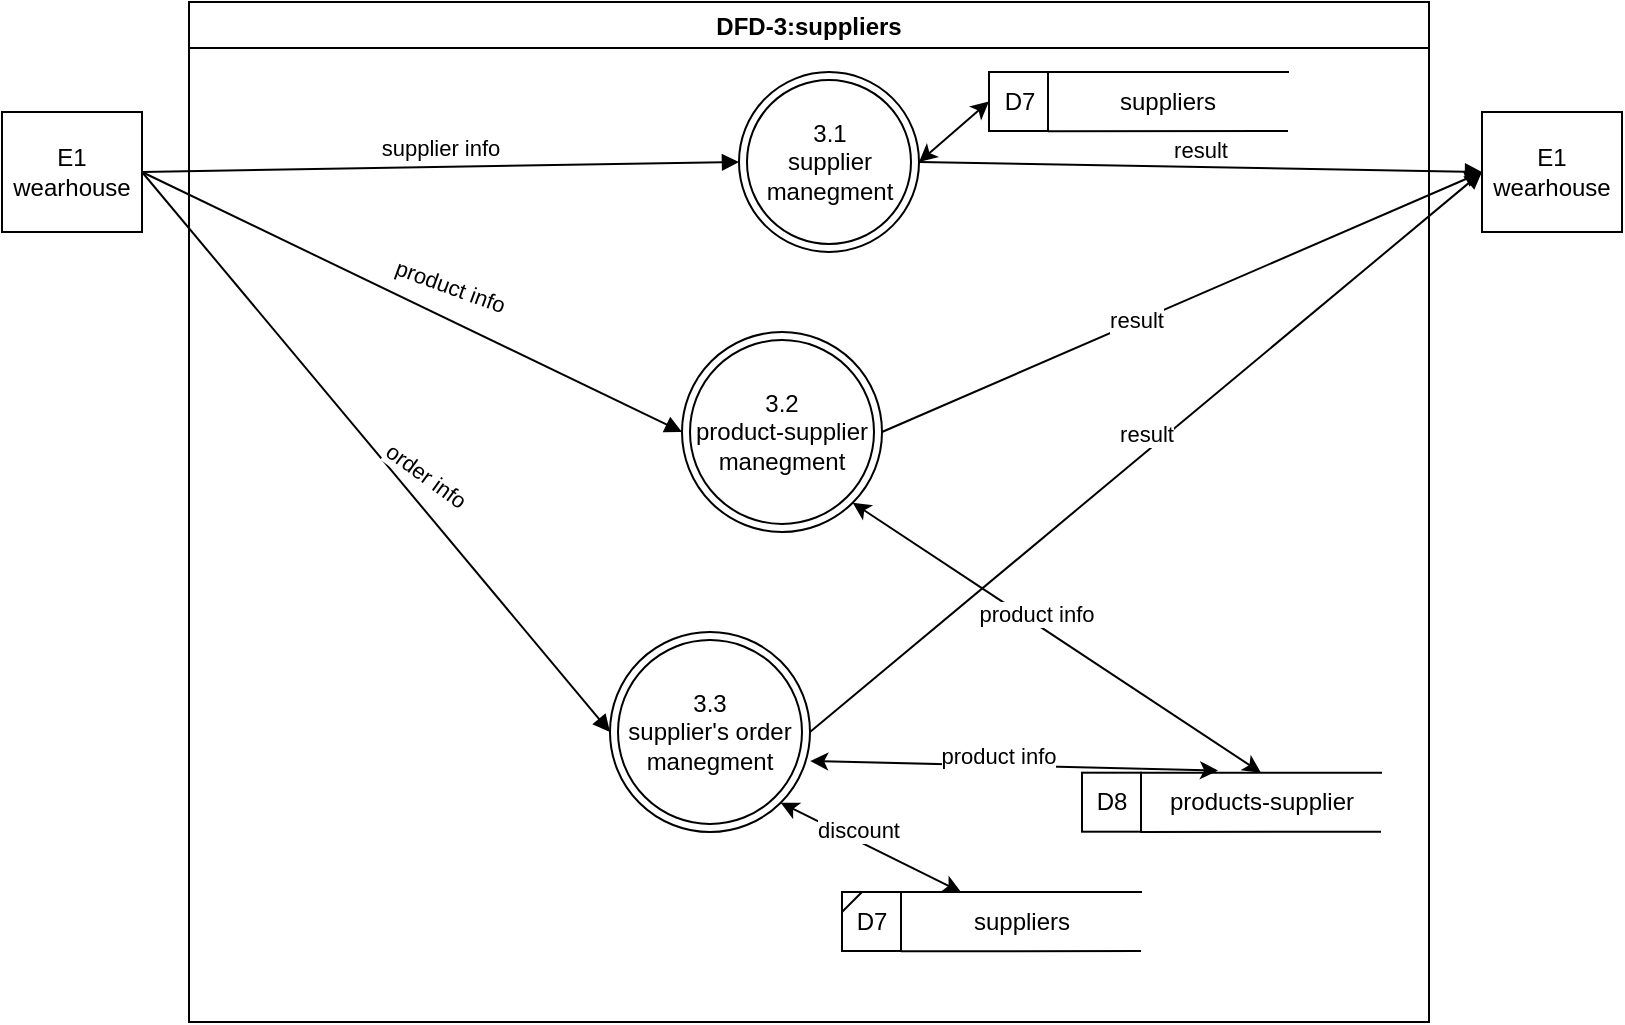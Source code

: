 <mxfile version="18.0.6" type="device" pages="4"><diagram id="Cj8ZLrf-8gitEKDfgWIy" name="dfd3"><mxGraphModel dx="1038" dy="641" grid="1" gridSize="10" guides="1" tooltips="1" connect="1" arrows="1" fold="1" page="1" pageScale="1" pageWidth="827" pageHeight="1169" math="0" shadow="0"><root><mxCell id="0"/><mxCell id="1" parent="0"/><mxCell id="EbecSsFiQ9jxBX6fIt9W-2" value="DFD-3:suppliers" style="swimlane;" parent="1" vertex="1"><mxGeometry x="103.5" y="75" width="620" height="510" as="geometry"/></mxCell><mxCell id="EbecSsFiQ9jxBX6fIt9W-5" value="3.1&lt;br&gt;supplier manegment" style="ellipse;shape=doubleEllipse;whiteSpace=wrap;html=1;aspect=fixed;" parent="EbecSsFiQ9jxBX6fIt9W-2" vertex="1"><mxGeometry x="275" y="35" width="90" height="90" as="geometry"/></mxCell><mxCell id="EbecSsFiQ9jxBX6fIt9W-14" value="3.2&lt;br&gt;product-supplier manegment" style="ellipse;shape=doubleEllipse;whiteSpace=wrap;html=1;aspect=fixed;" parent="EbecSsFiQ9jxBX6fIt9W-2" vertex="1"><mxGeometry x="246.5" y="165" width="100" height="100" as="geometry"/></mxCell><mxCell id="EbecSsFiQ9jxBX6fIt9W-18" value="3.3&lt;br&gt;supplier's order manegment" style="ellipse;shape=doubleEllipse;whiteSpace=wrap;html=1;aspect=fixed;" parent="EbecSsFiQ9jxBX6fIt9W-2" vertex="1"><mxGeometry x="210.5" y="315" width="100" height="100" as="geometry"/></mxCell><mxCell id="EltDESjnYse9i9YKAFJx-26" value="suppliers" style="shape=partialRectangle;whiteSpace=wrap;html=1;bottom=0;right=0;fillColor=none;" parent="EbecSsFiQ9jxBX6fIt9W-2" vertex="1"><mxGeometry x="356" y="445" width="120" height="29.5" as="geometry"/></mxCell><mxCell id="EltDESjnYse9i9YKAFJx-27" value="" style="endArrow=none;html=1;rounded=0;entryX=1;entryY=1;entryDx=0;entryDy=0;" parent="EbecSsFiQ9jxBX6fIt9W-2" target="EltDESjnYse9i9YKAFJx-26" edge="1"><mxGeometry width="50" height="50" relative="1" as="geometry"><mxPoint x="356" y="474.65" as="sourcePoint"/><mxPoint x="299" y="-145.35" as="targetPoint"/><Array as="points"/></mxGeometry></mxCell><mxCell id="EltDESjnYse9i9YKAFJx-28" value="D7" style="whiteSpace=wrap;html=1;aspect=fixed;" parent="EbecSsFiQ9jxBX6fIt9W-2" vertex="1"><mxGeometry x="326.5" y="445" width="29.5" height="29.5" as="geometry"/></mxCell><mxCell id="EltDESjnYse9i9YKAFJx-39" value="" style="endArrow=classic;startArrow=classic;html=1;rounded=0;entryX=0.5;entryY=0;entryDx=0;entryDy=0;exitX=1;exitY=1;exitDx=0;exitDy=0;" parent="EbecSsFiQ9jxBX6fIt9W-2" source="EbecSsFiQ9jxBX6fIt9W-14" target="EltDESjnYse9i9YKAFJx-33" edge="1"><mxGeometry width="50" height="50" relative="1" as="geometry"><mxPoint x="280" y="320" as="sourcePoint"/><mxPoint x="330" y="270" as="targetPoint"/></mxGeometry></mxCell><mxCell id="VxsEZ2-IpqmAhG0Lqwk--5" value="product info" style="edgeLabel;html=1;align=center;verticalAlign=middle;resizable=0;points=[];" parent="EltDESjnYse9i9YKAFJx-39" vertex="1" connectable="0"><mxGeometry x="-0.13" y="4" relative="1" as="geometry"><mxPoint as="offset"/></mxGeometry></mxCell><mxCell id="EltDESjnYse9i9YKAFJx-40" value="" style="endArrow=classic;startArrow=classic;html=1;rounded=0;entryX=0.321;entryY=-0.036;entryDx=0;entryDy=0;entryPerimeter=0;exitX=1.001;exitY=0.645;exitDx=0;exitDy=0;exitPerimeter=0;" parent="EbecSsFiQ9jxBX6fIt9W-2" source="EbecSsFiQ9jxBX6fIt9W-18" target="EltDESjnYse9i9YKAFJx-33" edge="1"><mxGeometry width="50" height="50" relative="1" as="geometry"><mxPoint x="280" y="320" as="sourcePoint"/><mxPoint x="330" y="270" as="targetPoint"/></mxGeometry></mxCell><mxCell id="VxsEZ2-IpqmAhG0Lqwk--4" value="product info" style="edgeLabel;html=1;align=center;verticalAlign=middle;resizable=0;points=[];" parent="EltDESjnYse9i9YKAFJx-40" vertex="1" connectable="0"><mxGeometry x="-0.082" y="5" relative="1" as="geometry"><mxPoint as="offset"/></mxGeometry></mxCell><mxCell id="EltDESjnYse9i9YKAFJx-42" value="" style="endArrow=classic;startArrow=classic;html=1;rounded=0;entryX=1;entryY=0.5;entryDx=0;entryDy=0;exitX=0;exitY=0.5;exitDx=0;exitDy=0;" parent="EbecSsFiQ9jxBX6fIt9W-2" source="EltDESjnYse9i9YKAFJx-47" target="EbecSsFiQ9jxBX6fIt9W-5" edge="1"><mxGeometry width="50" height="50" relative="1" as="geometry"><mxPoint x="280" y="240" as="sourcePoint"/><mxPoint x="330" y="190" as="targetPoint"/></mxGeometry></mxCell><mxCell id="EltDESjnYse9i9YKAFJx-43" value="" style="endArrow=none;html=1;rounded=0;" parent="EbecSsFiQ9jxBX6fIt9W-2" edge="1"><mxGeometry width="50" height="50" relative="1" as="geometry"><mxPoint x="326.5" y="455" as="sourcePoint"/><mxPoint x="336.5" y="445" as="targetPoint"/></mxGeometry></mxCell><mxCell id="EltDESjnYse9i9YKAFJx-45" value="suppliers" style="shape=partialRectangle;whiteSpace=wrap;html=1;bottom=0;right=0;fillColor=none;" parent="EbecSsFiQ9jxBX6fIt9W-2" vertex="1"><mxGeometry x="429.5" y="35" width="120" height="29.5" as="geometry"/></mxCell><mxCell id="EltDESjnYse9i9YKAFJx-46" value="" style="endArrow=none;html=1;rounded=0;entryX=1;entryY=1;entryDx=0;entryDy=0;" parent="EbecSsFiQ9jxBX6fIt9W-2" target="EltDESjnYse9i9YKAFJx-45" edge="1"><mxGeometry width="50" height="50" relative="1" as="geometry"><mxPoint x="429.5" y="64.65" as="sourcePoint"/><mxPoint x="272.5" y="-635.35" as="targetPoint"/><Array as="points"/></mxGeometry></mxCell><mxCell id="EltDESjnYse9i9YKAFJx-47" value="D7" style="whiteSpace=wrap;html=1;aspect=fixed;" parent="EbecSsFiQ9jxBX6fIt9W-2" vertex="1"><mxGeometry x="400" y="35" width="29.5" height="29.5" as="geometry"/></mxCell><mxCell id="EltDESjnYse9i9YKAFJx-32" value="" style="group" parent="EbecSsFiQ9jxBX6fIt9W-2" vertex="1" connectable="0"><mxGeometry x="446.5" y="385.35" width="149.5" height="29.65" as="geometry"/></mxCell><mxCell id="EltDESjnYse9i9YKAFJx-33" value="products-supplier" style="shape=partialRectangle;whiteSpace=wrap;html=1;bottom=0;right=0;fillColor=none;" parent="EltDESjnYse9i9YKAFJx-32" vertex="1"><mxGeometry x="29.5" width="120" height="29.5" as="geometry"/></mxCell><mxCell id="EltDESjnYse9i9YKAFJx-34" value="" style="endArrow=none;html=1;rounded=0;entryX=1;entryY=1;entryDx=0;entryDy=0;" parent="EltDESjnYse9i9YKAFJx-32" target="EltDESjnYse9i9YKAFJx-33" edge="1"><mxGeometry width="50" height="50" relative="1" as="geometry"><mxPoint x="29.5" y="29.65" as="sourcePoint"/><mxPoint x="-20.5" y="-500.35" as="targetPoint"/><Array as="points"/></mxGeometry></mxCell><mxCell id="EltDESjnYse9i9YKAFJx-35" value="D8" style="whiteSpace=wrap;html=1;aspect=fixed;" parent="EltDESjnYse9i9YKAFJx-32" vertex="1"><mxGeometry width="29.5" height="29.5" as="geometry"/></mxCell><mxCell id="VxsEZ2-IpqmAhG0Lqwk--2" value="" style="endArrow=classic;startArrow=classic;html=1;rounded=0;exitX=1;exitY=1;exitDx=0;exitDy=0;entryX=0.25;entryY=0;entryDx=0;entryDy=0;" parent="EbecSsFiQ9jxBX6fIt9W-2" source="EbecSsFiQ9jxBX6fIt9W-18" target="EltDESjnYse9i9YKAFJx-26" edge="1"><mxGeometry width="50" height="50" relative="1" as="geometry"><mxPoint x="266.5" y="285" as="sourcePoint"/><mxPoint x="316.5" y="235" as="targetPoint"/></mxGeometry></mxCell><mxCell id="VxsEZ2-IpqmAhG0Lqwk--3" value="discount" style="edgeLabel;html=1;align=center;verticalAlign=middle;resizable=0;points=[];" parent="VxsEZ2-IpqmAhG0Lqwk--2" vertex="1" connectable="0"><mxGeometry x="-0.182" y="4" relative="1" as="geometry"><mxPoint y="-1" as="offset"/></mxGeometry></mxCell><mxCell id="EbecSsFiQ9jxBX6fIt9W-6" value="E1&lt;br&gt;wearhouse" style="rounded=0;whiteSpace=wrap;html=1;" parent="1" vertex="1"><mxGeometry x="10" y="130" width="70" height="60" as="geometry"/></mxCell><mxCell id="EbecSsFiQ9jxBX6fIt9W-11" value="E1&lt;br&gt;wearhouse" style="rounded=0;whiteSpace=wrap;html=1;" parent="1" vertex="1"><mxGeometry x="750" y="130" width="70" height="60" as="geometry"/></mxCell><mxCell id="EbecSsFiQ9jxBX6fIt9W-21" value="" style="html=1;verticalAlign=bottom;endArrow=block;rounded=0;exitX=1;exitY=0.5;exitDx=0;exitDy=0;entryX=0;entryY=0.5;entryDx=0;entryDy=0;" parent="1" source="EbecSsFiQ9jxBX6fIt9W-6" target="EbecSsFiQ9jxBX6fIt9W-14" edge="1"><mxGeometry x="0.262" y="31" width="80" relative="1" as="geometry"><mxPoint x="370" y="240" as="sourcePoint"/><mxPoint x="450" y="240" as="targetPoint"/><mxPoint as="offset"/></mxGeometry></mxCell><mxCell id="EbecSsFiQ9jxBX6fIt9W-27" value="product info" style="edgeLabel;html=1;align=center;verticalAlign=middle;resizable=0;points=[];rotation=20;" parent="EbecSsFiQ9jxBX6fIt9W-21" vertex="1" connectable="0"><mxGeometry x="0.074" y="4" relative="1" as="geometry"><mxPoint x="7" y="-10" as="offset"/></mxGeometry></mxCell><mxCell id="EbecSsFiQ9jxBX6fIt9W-22" value="" style="html=1;verticalAlign=bottom;endArrow=block;rounded=0;exitX=1;exitY=0.5;exitDx=0;exitDy=0;entryX=0;entryY=0.5;entryDx=0;entryDy=0;" parent="1" source="EbecSsFiQ9jxBX6fIt9W-6" target="EbecSsFiQ9jxBX6fIt9W-18" edge="1"><mxGeometry width="80" relative="1" as="geometry"><mxPoint x="370" y="240" as="sourcePoint"/><mxPoint x="380" y="370" as="targetPoint"/></mxGeometry></mxCell><mxCell id="EbecSsFiQ9jxBX6fIt9W-28" value="order info" style="edgeLabel;html=1;align=center;verticalAlign=middle;resizable=0;points=[];rotation=36;" parent="EbecSsFiQ9jxBX6fIt9W-22" vertex="1" connectable="0"><mxGeometry x="0.156" y="4" relative="1" as="geometry"><mxPoint x="4" y="-8" as="offset"/></mxGeometry></mxCell><mxCell id="EbecSsFiQ9jxBX6fIt9W-23" value="" style="html=1;verticalAlign=bottom;endArrow=block;rounded=0;entryX=0;entryY=0.5;entryDx=0;entryDy=0;exitX=1;exitY=0.5;exitDx=0;exitDy=0;" parent="1" source="EbecSsFiQ9jxBX6fIt9W-14" target="EbecSsFiQ9jxBX6fIt9W-11" edge="1"><mxGeometry width="80" relative="1" as="geometry"><mxPoint x="370" y="240" as="sourcePoint"/><mxPoint x="450" y="240" as="targetPoint"/></mxGeometry></mxCell><mxCell id="EbecSsFiQ9jxBX6fIt9W-29" value="result" style="edgeLabel;html=1;align=center;verticalAlign=middle;resizable=0;points=[];" parent="EbecSsFiQ9jxBX6fIt9W-23" vertex="1" connectable="0"><mxGeometry x="-0.151" y="1" relative="1" as="geometry"><mxPoint as="offset"/></mxGeometry></mxCell><mxCell id="EbecSsFiQ9jxBX6fIt9W-25" value="supplier info" style="html=1;verticalAlign=bottom;endArrow=block;rounded=0;exitX=1;exitY=0.5;exitDx=0;exitDy=0;entryX=0;entryY=0.5;entryDx=0;entryDy=0;" parent="1" source="EbecSsFiQ9jxBX6fIt9W-6" target="EbecSsFiQ9jxBX6fIt9W-5" edge="1"><mxGeometry width="80" relative="1" as="geometry"><mxPoint x="370" y="240" as="sourcePoint"/><mxPoint x="450" y="240" as="targetPoint"/></mxGeometry></mxCell><mxCell id="EbecSsFiQ9jxBX6fIt9W-26" value="result" style="html=1;verticalAlign=bottom;endArrow=block;rounded=0;entryX=0;entryY=0.5;entryDx=0;entryDy=0;exitX=1;exitY=0.5;exitDx=0;exitDy=0;" parent="1" source="EbecSsFiQ9jxBX6fIt9W-5" target="EbecSsFiQ9jxBX6fIt9W-11" edge="1"><mxGeometry width="80" relative="1" as="geometry"><mxPoint x="370" y="240" as="sourcePoint"/><mxPoint x="450" y="240" as="targetPoint"/></mxGeometry></mxCell><mxCell id="EbecSsFiQ9jxBX6fIt9W-30" value="result" style="html=1;verticalAlign=bottom;endArrow=block;rounded=0;entryX=0;entryY=0.5;entryDx=0;entryDy=0;exitX=1;exitY=0.5;exitDx=0;exitDy=0;" parent="1" source="EbecSsFiQ9jxBX6fIt9W-18" target="EbecSsFiQ9jxBX6fIt9W-11" edge="1"><mxGeometry width="80" relative="1" as="geometry"><mxPoint x="370" y="240" as="sourcePoint"/><mxPoint x="450" y="240" as="targetPoint"/></mxGeometry></mxCell></root></mxGraphModel></diagram><diagram name="dfd3.1" id="8fM2ALpiyz9MKtJoKVi0"><mxGraphModel dx="1038" dy="641" grid="1" gridSize="10" guides="1" tooltips="1" connect="1" arrows="1" fold="1" page="1" pageScale="1" pageWidth="827" pageHeight="1169" math="0" shadow="0"><root><mxCell id="QAbohn0WygF6yRnNql-C-0"/><mxCell id="QAbohn0WygF6yRnNql-C-1" parent="QAbohn0WygF6yRnNql-C-0"/><mxCell id="QAbohn0WygF6yRnNql-C-36" value="DFD 3.1- supplier manegment" style="swimlane;" parent="QAbohn0WygF6yRnNql-C-1" vertex="1"><mxGeometry x="108" y="20" width="613" height="720" as="geometry"/></mxCell><mxCell id="QAbohn0WygF6yRnNql-C-37" value="&lt;span style=&quot;&quot;&gt;3.1.1&lt;br&gt;opening supplier account&lt;br&gt;&lt;/span&gt;" style="ellipse;whiteSpace=wrap;html=1;aspect=fixed;" parent="QAbohn0WygF6yRnNql-C-36" vertex="1"><mxGeometry x="280" y="30" width="80" height="80" as="geometry"/></mxCell><mxCell id="QAbohn0WygF6yRnNql-C-38" value="suppliers&amp;nbsp;" style="shape=partialRectangle;whiteSpace=wrap;html=1;bottom=0;right=0;fillColor=none;" parent="QAbohn0WygF6yRnNql-C-36" vertex="1"><mxGeometry x="260" y="180" width="120" height="29.5" as="geometry"/></mxCell><mxCell id="QAbohn0WygF6yRnNql-C-39" value="" style="endArrow=none;html=1;rounded=0;entryX=1;entryY=1;entryDx=0;entryDy=0;" parent="QAbohn0WygF6yRnNql-C-36" target="QAbohn0WygF6yRnNql-C-38" edge="1"><mxGeometry width="50" height="50" relative="1" as="geometry"><mxPoint x="260" y="209.65" as="sourcePoint"/><mxPoint x="310" y="189.65" as="targetPoint"/><Array as="points"/></mxGeometry></mxCell><mxCell id="QAbohn0WygF6yRnNql-C-40" value="D7" style="whiteSpace=wrap;html=1;aspect=fixed;" parent="QAbohn0WygF6yRnNql-C-36" vertex="1"><mxGeometry x="230.5" y="180" width="29.5" height="29.5" as="geometry"/></mxCell><mxCell id="QAbohn0WygF6yRnNql-C-41" value="" style="endArrow=classic;html=1;rounded=0;exitX=0.5;exitY=1;exitDx=0;exitDy=0;" parent="QAbohn0WygF6yRnNql-C-36" source="QAbohn0WygF6yRnNql-C-37" edge="1"><mxGeometry width="50" height="50" relative="1" as="geometry"><mxPoint x="290" y="190" as="sourcePoint"/><mxPoint x="300" y="180" as="targetPoint"/></mxGeometry></mxCell><mxCell id="QAbohn0WygF6yRnNql-C-42" value="supplier details" style="edgeLabel;html=1;align=center;verticalAlign=middle;resizable=0;points=[];" parent="QAbohn0WygF6yRnNql-C-41" vertex="1" connectable="0"><mxGeometry x="-0.273" y="-1" relative="1" as="geometry"><mxPoint as="offset"/></mxGeometry></mxCell><mxCell id="QAbohn0WygF6yRnNql-C-43" value="3.1.2&lt;br&gt;close supplier's account" style="ellipse;whiteSpace=wrap;html=1;aspect=fixed;" parent="QAbohn0WygF6yRnNql-C-36" vertex="1"><mxGeometry x="260" y="370" width="80" height="80" as="geometry"/></mxCell><mxCell id="QAbohn0WygF6yRnNql-C-44" value="3.1.3 &lt;br&gt;update supplier's detailes&amp;nbsp;" style="ellipse;whiteSpace=wrap;html=1;aspect=fixed;" parent="QAbohn0WygF6yRnNql-C-36" vertex="1"><mxGeometry x="300" y="260" width="80" height="80" as="geometry"/></mxCell><mxCell id="QAbohn0WygF6yRnNql-C-45" value="3.1.4&lt;br&gt;watch supplier&lt;br&gt;details" style="ellipse;whiteSpace=wrap;html=1;aspect=fixed;" parent="QAbohn0WygF6yRnNql-C-36" vertex="1"><mxGeometry x="153" y="110" width="80" height="80" as="geometry"/></mxCell><mxCell id="QAbohn0WygF6yRnNql-C-46" value="" style="endArrow=classic;html=1;rounded=0;" parent="QAbohn0WygF6yRnNql-C-36" source="QAbohn0WygF6yRnNql-C-38" target="QAbohn0WygF6yRnNql-C-45" edge="1"><mxGeometry width="50" height="50" relative="1" as="geometry"><mxPoint x="343" y="230" as="sourcePoint"/><mxPoint x="393" y="180" as="targetPoint"/></mxGeometry></mxCell><mxCell id="QAbohn0WygF6yRnNql-C-47" value="suppliers&amp;nbsp;" style="shape=partialRectangle;whiteSpace=wrap;html=1;bottom=0;right=0;fillColor=none;" parent="QAbohn0WygF6yRnNql-C-36" vertex="1"><mxGeometry x="451.5" y="350" width="120" height="29.5" as="geometry"/></mxCell><mxCell id="QAbohn0WygF6yRnNql-C-48" value="" style="endArrow=none;html=1;rounded=0;entryX=1;entryY=1;entryDx=0;entryDy=0;" parent="QAbohn0WygF6yRnNql-C-36" target="QAbohn0WygF6yRnNql-C-47" edge="1"><mxGeometry width="50" height="50" relative="1" as="geometry"><mxPoint x="451.5" y="379.65" as="sourcePoint"/><mxPoint x="394.5" y="-240.35" as="targetPoint"/><Array as="points"/></mxGeometry></mxCell><mxCell id="QAbohn0WygF6yRnNql-C-49" value="D7" style="whiteSpace=wrap;html=1;aspect=fixed;" parent="QAbohn0WygF6yRnNql-C-36" vertex="1"><mxGeometry x="422" y="350" width="29.5" height="29.5" as="geometry"/></mxCell><mxCell id="QAbohn0WygF6yRnNql-C-50" value="" style="endArrow=classic;html=1;rounded=0;exitX=1;exitY=1;exitDx=0;exitDy=0;entryX=0;entryY=0.75;entryDx=0;entryDy=0;" parent="QAbohn0WygF6yRnNql-C-36" source="QAbohn0WygF6yRnNql-C-43" target="QAbohn0WygF6yRnNql-C-49" edge="1"><mxGeometry width="50" height="50" relative="1" as="geometry"><mxPoint x="310" y="340" as="sourcePoint"/><mxPoint x="300" y="210" as="targetPoint"/></mxGeometry></mxCell><mxCell id="QAbohn0WygF6yRnNql-C-51" value="supplier number" style="edgeLabel;html=1;align=center;verticalAlign=middle;resizable=0;points=[];" parent="QAbohn0WygF6yRnNql-C-50" vertex="1" connectable="0"><mxGeometry x="-0.232" y="-2" relative="1" as="geometry"><mxPoint as="offset"/></mxGeometry></mxCell><mxCell id="QAbohn0WygF6yRnNql-C-52" value="" style="endArrow=none;html=1;rounded=0;entryX=0.5;entryY=0;entryDx=0;entryDy=0;exitX=0;exitY=0.25;exitDx=0;exitDy=0;" parent="QAbohn0WygF6yRnNql-C-36" source="QAbohn0WygF6yRnNql-C-49" target="QAbohn0WygF6yRnNql-C-49" edge="1"><mxGeometry width="50" height="50" relative="1" as="geometry"><mxPoint x="143" y="625.25" as="sourcePoint"/><mxPoint x="193" y="575.25" as="targetPoint"/></mxGeometry></mxCell><mxCell id="QAbohn0WygF6yRnNql-C-53" value="3.1.5&lt;br&gt;add discount to supplier" style="ellipse;whiteSpace=wrap;html=1;aspect=fixed;" parent="QAbohn0WygF6yRnNql-C-36" vertex="1"><mxGeometry x="280" y="479" width="80" height="80" as="geometry"/></mxCell><mxCell id="QAbohn0WygF6yRnNql-C-54" value="3.1.6&lt;br&gt;remove discount from supplier" style="ellipse;whiteSpace=wrap;html=1;aspect=fixed;" parent="QAbohn0WygF6yRnNql-C-36" vertex="1"><mxGeometry x="300" y="600" width="80" height="80" as="geometry"/></mxCell><mxCell id="QAbohn0WygF6yRnNql-C-55" value="" style="endArrow=classic;html=1;rounded=0;" parent="QAbohn0WygF6yRnNql-C-36" source="QAbohn0WygF6yRnNql-C-53" target="BSke9Qk5-2IMtl_9zI-B-0" edge="1"><mxGeometry width="50" height="50" relative="1" as="geometry"><mxPoint x="283" y="540" as="sourcePoint"/><mxPoint x="215" y="-570" as="targetPoint"/></mxGeometry></mxCell><mxCell id="QAbohn0WygF6yRnNql-C-56" value="discount" style="edgeLabel;html=1;align=center;verticalAlign=middle;resizable=0;points=[];" parent="QAbohn0WygF6yRnNql-C-55" vertex="1" connectable="0"><mxGeometry x="-0.2" y="-8" relative="1" as="geometry"><mxPoint as="offset"/></mxGeometry></mxCell><mxCell id="QAbohn0WygF6yRnNql-C-57" value="" style="endArrow=classic;html=1;rounded=0;exitX=0.5;exitY=0;exitDx=0;exitDy=0;" parent="QAbohn0WygF6yRnNql-C-36" source="QAbohn0WygF6yRnNql-C-54" target="BSke9Qk5-2IMtl_9zI-B-0" edge="1"><mxGeometry width="50" height="50" relative="1" as="geometry"><mxPoint x="155" y="-580" as="sourcePoint"/><mxPoint x="205" y="-630" as="targetPoint"/></mxGeometry></mxCell><mxCell id="QAbohn0WygF6yRnNql-C-58" value="count" style="edgeLabel;html=1;align=center;verticalAlign=middle;resizable=0;points=[];" parent="QAbohn0WygF6yRnNql-C-57" vertex="1" connectable="0"><mxGeometry x="-0.135" y="-4" relative="1" as="geometry"><mxPoint as="offset"/></mxGeometry></mxCell><mxCell id="QAbohn0WygF6yRnNql-C-2" value="" style="endArrow=classic;html=1;rounded=0;exitX=0.5;exitY=0;exitDx=0;exitDy=0;" parent="QAbohn0WygF6yRnNql-C-36" source="QAbohn0WygF6yRnNql-C-44" target="QAbohn0WygF6yRnNql-C-38" edge="1"><mxGeometry width="50" height="50" relative="1" as="geometry"><mxPoint x="360" y="330" as="sourcePoint"/><mxPoint x="300" y="200" as="targetPoint"/></mxGeometry></mxCell><mxCell id="QAbohn0WygF6yRnNql-C-3" value="supplier details" style="edgeLabel;html=1;align=center;verticalAlign=middle;resizable=0;points=[];" parent="QAbohn0WygF6yRnNql-C-2" vertex="1" connectable="0"><mxGeometry x="-0.132" y="-1" relative="1" as="geometry"><mxPoint as="offset"/></mxGeometry></mxCell><mxCell id="BSke9Qk5-2IMtl_9zI-B-0" value="suppliers&amp;nbsp;" style="shape=partialRectangle;whiteSpace=wrap;html=1;bottom=0;right=0;fillColor=none;" vertex="1" parent="QAbohn0WygF6yRnNql-C-36"><mxGeometry x="81.5" y="520" width="120" height="29.5" as="geometry"/></mxCell><mxCell id="BSke9Qk5-2IMtl_9zI-B-1" value="" style="endArrow=none;html=1;rounded=0;entryX=1;entryY=1;entryDx=0;entryDy=0;" edge="1" parent="QAbohn0WygF6yRnNql-C-36" target="BSke9Qk5-2IMtl_9zI-B-0"><mxGeometry width="50" height="50" relative="1" as="geometry"><mxPoint x="81.5" y="549.65" as="sourcePoint"/><mxPoint x="-83.5" y="-90.35" as="targetPoint"/><Array as="points"/></mxGeometry></mxCell><mxCell id="BSke9Qk5-2IMtl_9zI-B-2" value="D7" style="whiteSpace=wrap;html=1;aspect=fixed;" vertex="1" parent="QAbohn0WygF6yRnNql-C-36"><mxGeometry x="52" y="520" width="29.5" height="29.5" as="geometry"/></mxCell><mxCell id="BSke9Qk5-2IMtl_9zI-B-3" value="" style="endArrow=none;html=1;rounded=0;entryX=0.5;entryY=0;entryDx=0;entryDy=0;exitX=0;exitY=0.25;exitDx=0;exitDy=0;" edge="1" parent="QAbohn0WygF6yRnNql-C-36" source="BSke9Qk5-2IMtl_9zI-B-2" target="BSke9Qk5-2IMtl_9zI-B-2"><mxGeometry width="50" height="50" relative="1" as="geometry"><mxPoint x="-335" y="775.25" as="sourcePoint"/><mxPoint x="-285" y="725.25" as="targetPoint"/></mxGeometry></mxCell><mxCell id="QAbohn0WygF6yRnNql-C-63" value="E1&lt;br&gt;wearhouse" style="rounded=0;whiteSpace=wrap;html=1;" parent="QAbohn0WygF6yRnNql-C-1" vertex="1"><mxGeometry x="18" y="65" width="70" height="60" as="geometry"/></mxCell><mxCell id="QAbohn0WygF6yRnNql-C-64" value="E1&lt;br&gt;wearhouse" style="rounded=0;whiteSpace=wrap;html=1;" parent="QAbohn0WygF6yRnNql-C-1" vertex="1"><mxGeometry x="741" y="65" width="70" height="60" as="geometry"/></mxCell><mxCell id="QAbohn0WygF6yRnNql-C-65" value="" style="endArrow=classic;html=1;rounded=0;exitX=1;exitY=0.5;exitDx=0;exitDy=0;entryX=0;entryY=0.5;entryDx=0;entryDy=0;" parent="QAbohn0WygF6yRnNql-C-1" source="QAbohn0WygF6yRnNql-C-63" target="QAbohn0WygF6yRnNql-C-37" edge="1"><mxGeometry width="50" height="50" relative="1" as="geometry"><mxPoint x="348" y="280" as="sourcePoint"/><mxPoint x="398" y="230" as="targetPoint"/></mxGeometry></mxCell><mxCell id="QAbohn0WygF6yRnNql-C-66" value="supplier info" style="edgeLabel;html=1;align=center;verticalAlign=middle;resizable=0;points=[];" parent="QAbohn0WygF6yRnNql-C-65" vertex="1" connectable="0"><mxGeometry x="-0.147" y="2" relative="1" as="geometry"><mxPoint as="offset"/></mxGeometry></mxCell><mxCell id="QAbohn0WygF6yRnNql-C-67" value="" style="endArrow=classic;html=1;rounded=0;exitX=1;exitY=0.5;exitDx=0;exitDy=0;" parent="QAbohn0WygF6yRnNql-C-1" source="QAbohn0WygF6yRnNql-C-37" target="QAbohn0WygF6yRnNql-C-64" edge="1"><mxGeometry width="50" height="50" relative="1" as="geometry"><mxPoint x="528" y="200" as="sourcePoint"/><mxPoint x="578" y="150" as="targetPoint"/></mxGeometry></mxCell><mxCell id="QAbohn0WygF6yRnNql-C-68" value="true/false" style="edgeLabel;html=1;align=center;verticalAlign=middle;resizable=0;points=[];" parent="QAbohn0WygF6yRnNql-C-67" vertex="1" connectable="0"><mxGeometry x="-0.085" y="1" relative="1" as="geometry"><mxPoint as="offset"/></mxGeometry></mxCell><mxCell id="QAbohn0WygF6yRnNql-C-69" value="" style="endArrow=classic;html=1;rounded=0;entryX=0;entryY=0.5;entryDx=0;entryDy=0;" parent="QAbohn0WygF6yRnNql-C-1" source="QAbohn0WygF6yRnNql-C-96" target="QAbohn0WygF6yRnNql-C-43" edge="1"><mxGeometry width="50" height="50" relative="1" as="geometry"><mxPoint x="408" y="310" as="sourcePoint"/><mxPoint x="458" y="260" as="targetPoint"/></mxGeometry></mxCell><mxCell id="QAbohn0WygF6yRnNql-C-70" value="supplier number" style="edgeLabel;html=1;align=center;verticalAlign=middle;resizable=0;points=[];" parent="QAbohn0WygF6yRnNql-C-69" vertex="1" connectable="0"><mxGeometry x="0.109" y="4" relative="1" as="geometry"><mxPoint as="offset"/></mxGeometry></mxCell><mxCell id="QAbohn0WygF6yRnNql-C-71" value="" style="endArrow=classic;html=1;rounded=0;exitX=1;exitY=0.5;exitDx=0;exitDy=0;entryX=0;entryY=0.5;entryDx=0;entryDy=0;" parent="QAbohn0WygF6yRnNql-C-1" source="QAbohn0WygF6yRnNql-C-43" target="QAbohn0WygF6yRnNql-C-97" edge="1"><mxGeometry width="50" height="50" relative="1" as="geometry"><mxPoint x="408" y="310" as="sourcePoint"/><mxPoint x="458" y="260" as="targetPoint"/></mxGeometry></mxCell><mxCell id="QAbohn0WygF6yRnNql-C-72" value="true/false" style="edgeLabel;html=1;align=center;verticalAlign=middle;resizable=0;points=[];" parent="QAbohn0WygF6yRnNql-C-71" vertex="1" connectable="0"><mxGeometry x="0.097" relative="1" as="geometry"><mxPoint as="offset"/></mxGeometry></mxCell><mxCell id="QAbohn0WygF6yRnNql-C-73" value="" style="endArrow=classic;html=1;rounded=0;exitX=1;exitY=0.5;exitDx=0;exitDy=0;entryX=0;entryY=0.5;entryDx=0;entryDy=0;" parent="QAbohn0WygF6yRnNql-C-1" source="QAbohn0WygF6yRnNql-C-63" target="QAbohn0WygF6yRnNql-C-44" edge="1"><mxGeometry width="50" height="50" relative="1" as="geometry"><mxPoint x="408" y="380" as="sourcePoint"/><mxPoint x="458" y="330" as="targetPoint"/></mxGeometry></mxCell><mxCell id="QAbohn0WygF6yRnNql-C-74" value="supplier info" style="edgeLabel;html=1;align=center;verticalAlign=middle;resizable=0;points=[];" parent="QAbohn0WygF6yRnNql-C-73" vertex="1" connectable="0"><mxGeometry x="0.129" y="-3" relative="1" as="geometry"><mxPoint as="offset"/></mxGeometry></mxCell><mxCell id="QAbohn0WygF6yRnNql-C-75" value="" style="endArrow=classic;html=1;rounded=0;exitX=0.99;exitY=0.337;exitDx=0;exitDy=0;exitPerimeter=0;entryX=0;entryY=0.5;entryDx=0;entryDy=0;" parent="QAbohn0WygF6yRnNql-C-1" source="QAbohn0WygF6yRnNql-C-44" target="QAbohn0WygF6yRnNql-C-64" edge="1"><mxGeometry width="50" height="50" relative="1" as="geometry"><mxPoint x="408" y="380" as="sourcePoint"/><mxPoint x="498" y="380" as="targetPoint"/></mxGeometry></mxCell><mxCell id="QAbohn0WygF6yRnNql-C-76" value="true/false" style="edgeLabel;html=1;align=center;verticalAlign=middle;resizable=0;points=[];" parent="QAbohn0WygF6yRnNql-C-75" vertex="1" connectable="0"><mxGeometry x="-0.051" y="1" relative="1" as="geometry"><mxPoint as="offset"/></mxGeometry></mxCell><mxCell id="QAbohn0WygF6yRnNql-C-94" value="" style="endArrow=classic;html=1;rounded=0;exitX=1;exitY=0.5;exitDx=0;exitDy=0;entryX=0;entryY=0;entryDx=0;entryDy=0;" parent="QAbohn0WygF6yRnNql-C-1" source="QAbohn0WygF6yRnNql-C-63" target="QAbohn0WygF6yRnNql-C-45" edge="1"><mxGeometry width="50" height="50" relative="1" as="geometry"><mxPoint x="451" y="240" as="sourcePoint"/><mxPoint x="501" y="190" as="targetPoint"/></mxGeometry></mxCell><mxCell id="QAbohn0WygF6yRnNql-C-95" value="supplier number" style="edgeLabel;html=1;align=center;verticalAlign=middle;resizable=0;points=[];" parent="QAbohn0WygF6yRnNql-C-94" vertex="1" connectable="0"><mxGeometry x="0.133" y="4" relative="1" as="geometry"><mxPoint as="offset"/></mxGeometry></mxCell><mxCell id="QAbohn0WygF6yRnNql-C-96" value="E1&lt;br&gt;wearhouse" style="rounded=0;whiteSpace=wrap;html=1;" parent="QAbohn0WygF6yRnNql-C-1" vertex="1"><mxGeometry x="18" y="390" width="70" height="60" as="geometry"/></mxCell><mxCell id="QAbohn0WygF6yRnNql-C-97" value="E1&lt;br&gt;wearhouse" style="rounded=0;whiteSpace=wrap;html=1;" parent="QAbohn0WygF6yRnNql-C-1" vertex="1"><mxGeometry x="741" y="430" width="70" height="60" as="geometry"/></mxCell><mxCell id="QAbohn0WygF6yRnNql-C-98" value="" style="endArrow=classic;html=1;rounded=0;exitX=1;exitY=0;exitDx=0;exitDy=0;entryX=0;entryY=0.75;entryDx=0;entryDy=0;" parent="QAbohn0WygF6yRnNql-C-1" source="QAbohn0WygF6yRnNql-C-45" target="QAbohn0WygF6yRnNql-C-64" edge="1"><mxGeometry width="50" height="50" relative="1" as="geometry"><mxPoint x="531" y="340" as="sourcePoint"/><mxPoint x="581" y="290" as="targetPoint"/></mxGeometry></mxCell><mxCell id="QAbohn0WygF6yRnNql-C-99" value="supplier details" style="edgeLabel;html=1;align=center;verticalAlign=middle;resizable=0;points=[];" parent="QAbohn0WygF6yRnNql-C-98" vertex="1" connectable="0"><mxGeometry x="-0.078" y="-5" relative="1" as="geometry"><mxPoint as="offset"/></mxGeometry></mxCell><mxCell id="QAbohn0WygF6yRnNql-C-104" value="" style="endArrow=classic;html=1;rounded=0;exitX=0.987;exitY=0.466;exitDx=0;exitDy=0;exitPerimeter=0;" parent="QAbohn0WygF6yRnNql-C-1" source="QAbohn0WygF6yRnNql-C-53" target="QAbohn0WygF6yRnNql-C-97" edge="1"><mxGeometry width="50" height="50" relative="1" as="geometry"><mxPoint x="337" y="-130" as="sourcePoint"/><mxPoint x="740.65" y="477.98" as="targetPoint"/></mxGeometry></mxCell><mxCell id="UG5bWspCawv-u-8as6on-1" value="true/false" style="edgeLabel;html=1;align=center;verticalAlign=middle;resizable=0;points=[];" parent="QAbohn0WygF6yRnNql-C-104" vertex="1" connectable="0"><mxGeometry x="-0.118" y="3" relative="1" as="geometry"><mxPoint as="offset"/></mxGeometry></mxCell><mxCell id="QAbohn0WygF6yRnNql-C-106" value="" style="endArrow=classic;html=1;rounded=0;entryX=0;entryY=1;entryDx=0;entryDy=0;exitX=1;exitY=0;exitDx=0;exitDy=0;" parent="QAbohn0WygF6yRnNql-C-1" source="QAbohn0WygF6yRnNql-C-54" target="QAbohn0WygF6yRnNql-C-97" edge="1"><mxGeometry width="50" height="50" relative="1" as="geometry"><mxPoint x="434" y="660" as="sourcePoint"/><mxPoint x="741" y="660" as="targetPoint"/></mxGeometry></mxCell><mxCell id="QAbohn0WygF6yRnNql-C-107" value="true/false" style="edgeLabel;html=1;align=center;verticalAlign=middle;resizable=0;points=[];" parent="QAbohn0WygF6yRnNql-C-106" vertex="1" connectable="0"><mxGeometry x="-0.053" y="1" relative="1" as="geometry"><mxPoint as="offset"/></mxGeometry></mxCell><mxCell id="QAbohn0WygF6yRnNql-C-108" style="edgeStyle=orthogonalEdgeStyle;rounded=0;orthogonalLoop=1;jettySize=auto;html=1;entryX=0;entryY=0;entryDx=0;entryDy=0;exitX=1;exitY=1;exitDx=0;exitDy=0;" parent="QAbohn0WygF6yRnNql-C-1" source="QAbohn0WygF6yRnNql-C-96" target="QAbohn0WygF6yRnNql-C-53" edge="1"><mxGeometry relative="1" as="geometry"><mxPoint x="341" y="510" as="targetPoint"/><mxPoint x="89" y="490" as="sourcePoint"/><Array as="points"><mxPoint x="89" y="450"/><mxPoint x="89" y="480"/><mxPoint x="400" y="480"/></Array></mxGeometry></mxCell><mxCell id="QAbohn0WygF6yRnNql-C-109" value="amount of discount and products" style="edgeLabel;html=1;align=center;verticalAlign=middle;resizable=0;points=[];" parent="QAbohn0WygF6yRnNql-C-108" vertex="1" connectable="0"><mxGeometry x="-0.144" relative="1" as="geometry"><mxPoint as="offset"/></mxGeometry></mxCell><mxCell id="QAbohn0WygF6yRnNql-C-110" style="edgeStyle=orthogonalEdgeStyle;rounded=0;orthogonalLoop=1;jettySize=auto;html=1;exitX=0.5;exitY=1;exitDx=0;exitDy=0;" parent="QAbohn0WygF6yRnNql-C-1" source="QAbohn0WygF6yRnNql-C-96" target="QAbohn0WygF6yRnNql-C-54" edge="1"><mxGeometry relative="1" as="geometry"><mxPoint x="247" y="60" as="targetPoint"/><mxPoint x="89" y="660" as="sourcePoint"/><Array as="points"><mxPoint x="53" y="670"/></Array></mxGeometry></mxCell><mxCell id="QAbohn0WygF6yRnNql-C-111" value="amount of products" style="edgeLabel;html=1;align=center;verticalAlign=middle;resizable=0;points=[];" parent="QAbohn0WygF6yRnNql-C-110" vertex="1" connectable="0"><mxGeometry x="-0.144" relative="1" as="geometry"><mxPoint x="124" as="offset"/></mxGeometry></mxCell></root></mxGraphModel></diagram><diagram name="dfd3.2" id="O1GW1ADEVxLMZd-GqcTd"><mxGraphModel dx="1038" dy="-528" grid="1" gridSize="10" guides="1" tooltips="1" connect="1" arrows="1" fold="1" page="1" pageScale="1" pageWidth="827" pageHeight="1169" math="0" shadow="0"><root><mxCell id="zftnMOpL2uqwFqLTl0yJ-0"/><mxCell id="zftnMOpL2uqwFqLTl0yJ-1" parent="zftnMOpL2uqwFqLTl0yJ-0"/><mxCell id="zftnMOpL2uqwFqLTl0yJ-65" value="DFD 3.2- product manegment" style="swimlane;" parent="zftnMOpL2uqwFqLTl0yJ-1" vertex="1"><mxGeometry x="100" y="1200" width="610" height="780" as="geometry"/></mxCell><mxCell id="zftnMOpL2uqwFqLTl0yJ-66" value="3.2.1&lt;br&gt;adding product to supplier" style="ellipse;whiteSpace=wrap;html=1;aspect=fixed;" parent="zftnMOpL2uqwFqLTl0yJ-65" vertex="1"><mxGeometry x="267" y="30" width="80" height="80" as="geometry"/></mxCell><mxCell id="zftnMOpL2uqwFqLTl0yJ-67" value="" style="group" parent="zftnMOpL2uqwFqLTl0yJ-65" vertex="1" connectable="0"><mxGeometry x="232.25" y="220" width="149.5" height="29.65" as="geometry"/></mxCell><mxCell id="zftnMOpL2uqwFqLTl0yJ-68" value="products-supplier" style="shape=partialRectangle;whiteSpace=wrap;html=1;bottom=0;right=0;fillColor=none;" parent="zftnMOpL2uqwFqLTl0yJ-67" vertex="1"><mxGeometry x="29.5" width="120" height="29.5" as="geometry"/></mxCell><mxCell id="zftnMOpL2uqwFqLTl0yJ-69" value="" style="endArrow=none;html=1;rounded=0;entryX=1;entryY=1;entryDx=0;entryDy=0;" parent="zftnMOpL2uqwFqLTl0yJ-67" target="zftnMOpL2uqwFqLTl0yJ-68" edge="1"><mxGeometry width="50" height="50" relative="1" as="geometry"><mxPoint x="29.5" y="29.65" as="sourcePoint"/><mxPoint x="-20.5" y="-500.35" as="targetPoint"/><Array as="points"/></mxGeometry></mxCell><mxCell id="zftnMOpL2uqwFqLTl0yJ-70" value="D8" style="whiteSpace=wrap;html=1;aspect=fixed;" parent="zftnMOpL2uqwFqLTl0yJ-67" vertex="1"><mxGeometry width="29.5" height="29.5" as="geometry"/></mxCell><mxCell id="zftnMOpL2uqwFqLTl0yJ-71" value="" style="endArrow=classic;html=1;rounded=0;exitX=0.5;exitY=1;exitDx=0;exitDy=0;" parent="zftnMOpL2uqwFqLTl0yJ-65" source="zftnMOpL2uqwFqLTl0yJ-66" edge="1"><mxGeometry width="50" height="50" relative="1" as="geometry"><mxPoint x="400" y="130" as="sourcePoint"/><mxPoint x="307" y="220" as="targetPoint"/><Array as="points"><mxPoint x="307" y="149"/></Array></mxGeometry></mxCell><mxCell id="zftnMOpL2uqwFqLTl0yJ-72" value="prosuct details" style="edgeLabel;html=1;align=center;verticalAlign=middle;resizable=0;points=[];" parent="zftnMOpL2uqwFqLTl0yJ-71" vertex="1" connectable="0"><mxGeometry x="-0.319" relative="1" as="geometry"><mxPoint as="offset"/></mxGeometry></mxCell><mxCell id="zftnMOpL2uqwFqLTl0yJ-73" value="3.2.2&lt;br&gt;remove prosuct from supplier" style="ellipse;whiteSpace=wrap;html=1;aspect=fixed;" parent="zftnMOpL2uqwFqLTl0yJ-65" vertex="1"><mxGeometry x="220" y="299.65" width="80" height="80" as="geometry"/></mxCell><mxCell id="zftnMOpL2uqwFqLTl0yJ-74" value="" style="endArrow=classic;html=1;rounded=0;exitX=0.5;exitY=0;exitDx=0;exitDy=0;" parent="zftnMOpL2uqwFqLTl0yJ-65" source="zftnMOpL2uqwFqLTl0yJ-73" edge="1"><mxGeometry width="50" height="50" relative="1" as="geometry"><mxPoint x="310" y="160" as="sourcePoint"/><mxPoint x="307" y="250" as="targetPoint"/></mxGeometry></mxCell><mxCell id="zftnMOpL2uqwFqLTl0yJ-75" value="3.2.3&lt;br&gt;add discount-product to supplier" style="ellipse;whiteSpace=wrap;html=1;aspect=fixed;" parent="zftnMOpL2uqwFqLTl0yJ-65" vertex="1"><mxGeometry x="267" y="404" width="80" height="80" as="geometry"/></mxCell><mxCell id="zftnMOpL2uqwFqLTl0yJ-80" value="" style="endArrow=classic;html=1;rounded=0;exitX=0.5;exitY=1;exitDx=0;exitDy=0;" parent="zftnMOpL2uqwFqLTl0yJ-65" source="zftnMOpL2uqwFqLTl0yJ-75" target="TtmQIRpPDwS4bODaRG4M-1" edge="1"><mxGeometry width="50" height="50" relative="1" as="geometry"><mxPoint x="410" y="360" as="sourcePoint"/><mxPoint x="460" y="310" as="targetPoint"/></mxGeometry></mxCell><mxCell id="JlfL3l5OnCW0kDwvRlvO-2" value="discount and pID" style="edgeLabel;html=1;align=center;verticalAlign=middle;resizable=0;points=[];" parent="zftnMOpL2uqwFqLTl0yJ-80" vertex="1" connectable="0"><mxGeometry x="0.023" y="8" relative="1" as="geometry"><mxPoint as="offset"/></mxGeometry></mxCell><mxCell id="zftnMOpL2uqwFqLTl0yJ-81" value="3.2.4&lt;br&gt;check if exist" style="ellipse;whiteSpace=wrap;html=1;aspect=fixed;" parent="zftnMOpL2uqwFqLTl0yJ-65" vertex="1"><mxGeometry x="370" y="90" width="80" height="80" as="geometry"/></mxCell><mxCell id="zftnMOpL2uqwFqLTl0yJ-82" value="" style="endArrow=classic;html=1;rounded=0;exitX=0;exitY=0.5;exitDx=0;exitDy=0;entryX=0.779;entryY=0.921;entryDx=0;entryDy=0;entryPerimeter=0;" parent="zftnMOpL2uqwFqLTl0yJ-65" source="zftnMOpL2uqwFqLTl0yJ-81" target="zftnMOpL2uqwFqLTl0yJ-66" edge="1"><mxGeometry width="50" height="50" relative="1" as="geometry"><mxPoint x="300" y="250" as="sourcePoint"/><mxPoint x="350" y="200" as="targetPoint"/></mxGeometry></mxCell><mxCell id="zftnMOpL2uqwFqLTl0yJ-83" value="" style="endArrow=classic;html=1;rounded=0;exitX=0.989;exitY=0.683;exitDx=0;exitDy=0;entryX=0;entryY=0;entryDx=0;entryDy=0;exitPerimeter=0;" parent="zftnMOpL2uqwFqLTl0yJ-65" source="zftnMOpL2uqwFqLTl0yJ-66" target="zftnMOpL2uqwFqLTl0yJ-81" edge="1"><mxGeometry width="50" height="50" relative="1" as="geometry"><mxPoint x="380" y="140" as="sourcePoint"/><mxPoint x="339.32" y="113.68" as="targetPoint"/></mxGeometry></mxCell><mxCell id="zftnMOpL2uqwFqLTl0yJ-84" value="" style="group" parent="zftnMOpL2uqwFqLTl0yJ-65" vertex="1" connectable="0"><mxGeometry x="430" y="299.65" width="149.5" height="29.65" as="geometry"/></mxCell><mxCell id="zftnMOpL2uqwFqLTl0yJ-85" value="products-storage" style="shape=partialRectangle;whiteSpace=wrap;html=1;bottom=0;right=0;fillColor=none;" parent="zftnMOpL2uqwFqLTl0yJ-84" vertex="1"><mxGeometry x="29.5" width="120" height="29.5" as="geometry"/></mxCell><mxCell id="zftnMOpL2uqwFqLTl0yJ-86" value="" style="endArrow=none;html=1;rounded=0;entryX=1;entryY=1;entryDx=0;entryDy=0;" parent="zftnMOpL2uqwFqLTl0yJ-84" target="zftnMOpL2uqwFqLTl0yJ-85" edge="1"><mxGeometry width="50" height="50" relative="1" as="geometry"><mxPoint x="29.5" y="29.65" as="sourcePoint"/><mxPoint x="-20.5" y="-500.35" as="targetPoint"/><Array as="points"/></mxGeometry></mxCell><mxCell id="zftnMOpL2uqwFqLTl0yJ-87" value="D7" style="whiteSpace=wrap;html=1;aspect=fixed;" parent="zftnMOpL2uqwFqLTl0yJ-84" vertex="1"><mxGeometry width="29.5" height="29.5" as="geometry"/></mxCell><mxCell id="zftnMOpL2uqwFqLTl0yJ-88" value="" style="endArrow=classic;html=1;rounded=0;entryX=0.388;entryY=0.034;entryDx=0;entryDy=0;entryPerimeter=0;exitX=1;exitY=1;exitDx=0;exitDy=0;" parent="zftnMOpL2uqwFqLTl0yJ-65" source="zftnMOpL2uqwFqLTl0yJ-81" target="zftnMOpL2uqwFqLTl0yJ-85" edge="1"><mxGeometry width="50" height="50" relative="1" as="geometry"><mxPoint x="310" y="290" as="sourcePoint"/><mxPoint x="360" y="240" as="targetPoint"/></mxGeometry></mxCell><mxCell id="r33w_tMEQxRPReWK7DtK-0" value="3.2.5&lt;br&gt;watch all supplier products" style="ellipse;whiteSpace=wrap;html=1;aspect=fixed;" parent="zftnMOpL2uqwFqLTl0yJ-65" vertex="1"><mxGeometry x="264.75" y="680" width="80" height="80" as="geometry"/></mxCell><mxCell id="r33w_tMEQxRPReWK7DtK-1" value="3.2.6&lt;br&gt;update product" style="ellipse;whiteSpace=wrap;html=1;aspect=fixed;" parent="zftnMOpL2uqwFqLTl0yJ-65" vertex="1"><mxGeometry x="140" y="120" width="80" height="80" as="geometry"/></mxCell><mxCell id="r33w_tMEQxRPReWK7DtK-2" value="&lt;span style=&quot;&quot;&gt;3.2.7&lt;/span&gt;&lt;br style=&quot;&quot;&gt;&lt;span style=&quot;&quot;&gt;remove discount-product to supplier&lt;/span&gt;" style="ellipse;whiteSpace=wrap;html=1;aspect=fixed;" parent="zftnMOpL2uqwFqLTl0yJ-65" vertex="1"><mxGeometry x="190.0" y="580" width="80.35" height="80.35" as="geometry"/></mxCell><mxCell id="JlfL3l5OnCW0kDwvRlvO-3" value="" style="endArrow=classic;html=1;rounded=0;" parent="zftnMOpL2uqwFqLTl0yJ-65" source="r33w_tMEQxRPReWK7DtK-2" target="TtmQIRpPDwS4bODaRG4M-1" edge="1"><mxGeometry width="50" height="50" relative="1" as="geometry"><mxPoint x="280" y="410" as="sourcePoint"/><mxPoint x="330" y="360" as="targetPoint"/></mxGeometry></mxCell><mxCell id="JlfL3l5OnCW0kDwvRlvO-4" value="count, pID" style="edgeLabel;html=1;align=center;verticalAlign=middle;resizable=0;points=[];" parent="JlfL3l5OnCW0kDwvRlvO-3" vertex="1" connectable="0"><mxGeometry x="0.0" y="-9" relative="1" as="geometry"><mxPoint as="offset"/></mxGeometry></mxCell><mxCell id="JlfL3l5OnCW0kDwvRlvO-7" value="" style="endArrow=classic;html=1;rounded=0;" parent="zftnMOpL2uqwFqLTl0yJ-65" source="r33w_tMEQxRPReWK7DtK-1" target="zftnMOpL2uqwFqLTl0yJ-68" edge="1"><mxGeometry width="50" height="50" relative="1" as="geometry"><mxPoint x="317" y="120" as="sourcePoint"/><mxPoint x="317" y="230" as="targetPoint"/><Array as="points"/></mxGeometry></mxCell><mxCell id="JlfL3l5OnCW0kDwvRlvO-8" value="prosuct details" style="edgeLabel;html=1;align=center;verticalAlign=middle;resizable=0;points=[];" parent="JlfL3l5OnCW0kDwvRlvO-7" vertex="1" connectable="0"><mxGeometry x="-0.319" relative="1" as="geometry"><mxPoint as="offset"/></mxGeometry></mxCell><mxCell id="e_Nud6dFuWUYJyi6E8Mj-0" value="" style="group" parent="zftnMOpL2uqwFqLTl0yJ-65" vertex="1" connectable="0"><mxGeometry x="410" y="700" width="149.5" height="29.65" as="geometry"/></mxCell><mxCell id="e_Nud6dFuWUYJyi6E8Mj-1" value="products-supplies" style="shape=partialRectangle;whiteSpace=wrap;html=1;bottom=0;right=0;fillColor=none;" parent="e_Nud6dFuWUYJyi6E8Mj-0" vertex="1"><mxGeometry x="29.5" y="0.15" width="120" height="29.5" as="geometry"/></mxCell><mxCell id="e_Nud6dFuWUYJyi6E8Mj-2" value="" style="endArrow=none;html=1;rounded=0;entryX=1;entryY=1;entryDx=0;entryDy=0;" parent="e_Nud6dFuWUYJyi6E8Mj-0" target="e_Nud6dFuWUYJyi6E8Mj-1" edge="1"><mxGeometry width="50" height="50" relative="1" as="geometry"><mxPoint x="29.5" y="29.65" as="sourcePoint"/><mxPoint x="-20.5" y="-500.35" as="targetPoint"/><Array as="points"><mxPoint x="85.25" y="30"/></Array></mxGeometry></mxCell><mxCell id="e_Nud6dFuWUYJyi6E8Mj-3" value="D8" style="whiteSpace=wrap;html=1;aspect=fixed;" parent="e_Nud6dFuWUYJyi6E8Mj-0" vertex="1"><mxGeometry width="29.5" height="29.5" as="geometry"/></mxCell><mxCell id="e_Nud6dFuWUYJyi6E8Mj-4" value="" style="endArrow=none;html=1;rounded=0;exitX=0;exitY=0.25;exitDx=0;exitDy=0;entryX=0.25;entryY=0;entryDx=0;entryDy=0;" parent="e_Nud6dFuWUYJyi6E8Mj-0" source="e_Nud6dFuWUYJyi6E8Mj-3" target="e_Nud6dFuWUYJyi6E8Mj-3" edge="1"><mxGeometry width="50" height="50" relative="1" as="geometry"><mxPoint x="-64.75" y="30" as="sourcePoint"/><mxPoint x="-14.75" y="-20" as="targetPoint"/></mxGeometry></mxCell><mxCell id="e_Nud6dFuWUYJyi6E8Mj-5" value="" style="endArrow=classic;html=1;rounded=0;entryX=1;entryY=0.5;entryDx=0;entryDy=0;" parent="zftnMOpL2uqwFqLTl0yJ-65" source="e_Nud6dFuWUYJyi6E8Mj-3" target="r33w_tMEQxRPReWK7DtK-0" edge="1"><mxGeometry width="50" height="50" relative="1" as="geometry"><mxPoint x="280" y="670" as="sourcePoint"/><mxPoint x="330" y="620" as="targetPoint"/></mxGeometry></mxCell><mxCell id="TtmQIRpPDwS4bODaRG4M-0" value="" style="group" vertex="1" connectable="0" parent="zftnMOpL2uqwFqLTl0yJ-65"><mxGeometry x="281.37" y="522.55" width="149.5" height="29.65" as="geometry"/></mxCell><mxCell id="TtmQIRpPDwS4bODaRG4M-1" value="products-supplies" style="shape=partialRectangle;whiteSpace=wrap;html=1;bottom=0;right=0;fillColor=none;" vertex="1" parent="TtmQIRpPDwS4bODaRG4M-0"><mxGeometry x="29.5" y="0.15" width="120" height="29.5" as="geometry"/></mxCell><mxCell id="TtmQIRpPDwS4bODaRG4M-2" value="" style="endArrow=none;html=1;rounded=0;entryX=1;entryY=1;entryDx=0;entryDy=0;" edge="1" parent="TtmQIRpPDwS4bODaRG4M-0" target="TtmQIRpPDwS4bODaRG4M-1"><mxGeometry width="50" height="50" relative="1" as="geometry"><mxPoint x="29.5" y="29.65" as="sourcePoint"/><mxPoint x="-20.5" y="-500.35" as="targetPoint"/><Array as="points"><mxPoint x="85.25" y="30"/></Array></mxGeometry></mxCell><mxCell id="TtmQIRpPDwS4bODaRG4M-3" value="D8" style="whiteSpace=wrap;html=1;aspect=fixed;" vertex="1" parent="TtmQIRpPDwS4bODaRG4M-0"><mxGeometry width="29.5" height="29.5" as="geometry"/></mxCell><mxCell id="TtmQIRpPDwS4bODaRG4M-4" value="" style="endArrow=none;html=1;rounded=0;exitX=0;exitY=0.25;exitDx=0;exitDy=0;entryX=0.25;entryY=0;entryDx=0;entryDy=0;" edge="1" parent="TtmQIRpPDwS4bODaRG4M-0" source="TtmQIRpPDwS4bODaRG4M-3" target="TtmQIRpPDwS4bODaRG4M-3"><mxGeometry width="50" height="50" relative="1" as="geometry"><mxPoint x="-64.75" y="30" as="sourcePoint"/><mxPoint x="-14.75" y="-20" as="targetPoint"/></mxGeometry></mxCell><mxCell id="zftnMOpL2uqwFqLTl0yJ-89" value="E1&lt;br&gt;wearhouse" style="rounded=0;whiteSpace=wrap;html=1;" parent="zftnMOpL2uqwFqLTl0yJ-1" vertex="1"><mxGeometry x="10" y="1260" width="70" height="60" as="geometry"/></mxCell><mxCell id="zftnMOpL2uqwFqLTl0yJ-90" value="E1&lt;br&gt;wearhouse" style="rounded=0;whiteSpace=wrap;html=1;" parent="zftnMOpL2uqwFqLTl0yJ-1" vertex="1"><mxGeometry x="730" y="1380" width="70" height="60" as="geometry"/></mxCell><mxCell id="zftnMOpL2uqwFqLTl0yJ-91" value="" style="endArrow=classic;html=1;rounded=0;exitX=1;exitY=0.5;exitDx=0;exitDy=0;entryX=0;entryY=0.5;entryDx=0;entryDy=0;" parent="zftnMOpL2uqwFqLTl0yJ-1" source="zftnMOpL2uqwFqLTl0yJ-89" target="zftnMOpL2uqwFqLTl0yJ-66" edge="1"><mxGeometry width="50" height="50" relative="1" as="geometry"><mxPoint x="500" y="1230" as="sourcePoint"/><mxPoint x="550" y="1180" as="targetPoint"/></mxGeometry></mxCell><mxCell id="zftnMOpL2uqwFqLTl0yJ-92" value="product info" style="edgeLabel;html=1;align=center;verticalAlign=middle;resizable=0;points=[];" parent="zftnMOpL2uqwFqLTl0yJ-91" vertex="1" connectable="0"><mxGeometry x="0.098" y="1" relative="1" as="geometry"><mxPoint as="offset"/></mxGeometry></mxCell><mxCell id="zftnMOpL2uqwFqLTl0yJ-93" value="" style="endArrow=classic;html=1;rounded=0;exitX=1;exitY=0.5;exitDx=0;exitDy=0;entryX=0;entryY=0.5;entryDx=0;entryDy=0;" parent="zftnMOpL2uqwFqLTl0yJ-1" source="zftnMOpL2uqwFqLTl0yJ-66" target="zftnMOpL2uqwFqLTl0yJ-90" edge="1"><mxGeometry width="50" height="50" relative="1" as="geometry"><mxPoint x="500" y="1230" as="sourcePoint"/><mxPoint x="550" y="1180" as="targetPoint"/><Array as="points"><mxPoint x="600" y="1290"/></Array></mxGeometry></mxCell><mxCell id="zftnMOpL2uqwFqLTl0yJ-94" value="true/false" style="edgeLabel;html=1;align=center;verticalAlign=middle;resizable=0;points=[];" parent="zftnMOpL2uqwFqLTl0yJ-93" vertex="1" connectable="0"><mxGeometry x="0.065" y="4" relative="1" as="geometry"><mxPoint as="offset"/></mxGeometry></mxCell><mxCell id="zftnMOpL2uqwFqLTl0yJ-95" value="" style="endArrow=classic;html=1;rounded=0;exitX=1;exitY=0.5;exitDx=0;exitDy=0;entryX=0;entryY=0.5;entryDx=0;entryDy=0;" parent="zftnMOpL2uqwFqLTl0yJ-1" source="zftnMOpL2uqwFqLTl0yJ-89" target="zftnMOpL2uqwFqLTl0yJ-73" edge="1"><mxGeometry width="50" height="50" relative="1" as="geometry"><mxPoint x="410" y="1460" as="sourcePoint"/><mxPoint x="460" y="1410" as="targetPoint"/></mxGeometry></mxCell><mxCell id="zftnMOpL2uqwFqLTl0yJ-96" value="product info" style="edgeLabel;html=1;align=center;verticalAlign=middle;resizable=0;points=[];" parent="zftnMOpL2uqwFqLTl0yJ-95" vertex="1" connectable="0"><mxGeometry x="-0.114" y="2" relative="1" as="geometry"><mxPoint as="offset"/></mxGeometry></mxCell><mxCell id="zftnMOpL2uqwFqLTl0yJ-97" value="" style="endArrow=classic;html=1;rounded=0;exitX=1;exitY=0.5;exitDx=0;exitDy=0;entryX=0;entryY=0.5;entryDx=0;entryDy=0;" parent="zftnMOpL2uqwFqLTl0yJ-1" source="zftnMOpL2uqwFqLTl0yJ-73" target="zftnMOpL2uqwFqLTl0yJ-90" edge="1"><mxGeometry width="50" height="50" relative="1" as="geometry"><mxPoint x="380" y="1440" as="sourcePoint"/><mxPoint x="430" y="1390" as="targetPoint"/></mxGeometry></mxCell><mxCell id="zftnMOpL2uqwFqLTl0yJ-98" value="true/false" style="edgeLabel;html=1;align=center;verticalAlign=middle;resizable=0;points=[];" parent="zftnMOpL2uqwFqLTl0yJ-97" vertex="1" connectable="0"><mxGeometry x="-0.08" y="2" relative="1" as="geometry"><mxPoint x="-1" as="offset"/></mxGeometry></mxCell><mxCell id="zftnMOpL2uqwFqLTl0yJ-99" value="E1&lt;br&gt;wearhouse" style="rounded=0;whiteSpace=wrap;html=1;" parent="zftnMOpL2uqwFqLTl0yJ-1" vertex="1"><mxGeometry x="17" y="1614" width="70" height="60" as="geometry"/></mxCell><mxCell id="zftnMOpL2uqwFqLTl0yJ-100" value="" style="endArrow=classic;html=1;rounded=0;exitX=1;exitY=0.5;exitDx=0;exitDy=0;entryX=0;entryY=0.5;entryDx=0;entryDy=0;" parent="zftnMOpL2uqwFqLTl0yJ-1" source="zftnMOpL2uqwFqLTl0yJ-99" target="zftnMOpL2uqwFqLTl0yJ-75" edge="1"><mxGeometry width="50" height="50" relative="1" as="geometry"><mxPoint x="510" y="1560" as="sourcePoint"/><mxPoint x="560" y="1510" as="targetPoint"/></mxGeometry></mxCell><mxCell id="zftnMOpL2uqwFqLTl0yJ-101" value="product and discount details" style="edgeLabel;html=1;align=center;verticalAlign=middle;resizable=0;points=[];" parent="zftnMOpL2uqwFqLTl0yJ-100" vertex="1" connectable="0"><mxGeometry x="0.07" y="2" relative="1" as="geometry"><mxPoint as="offset"/></mxGeometry></mxCell><mxCell id="zftnMOpL2uqwFqLTl0yJ-102" value="" style="endArrow=classic;html=1;rounded=0;exitX=1;exitY=0.5;exitDx=0;exitDy=0;entryX=0;entryY=0.5;entryDx=0;entryDy=0;" parent="zftnMOpL2uqwFqLTl0yJ-1" source="zftnMOpL2uqwFqLTl0yJ-75" target="zftnMOpL2uqwFqLTl0yJ-104" edge="1"><mxGeometry width="50" height="50" relative="1" as="geometry"><mxPoint x="420" y="1460" as="sourcePoint"/><mxPoint x="470" y="1410" as="targetPoint"/></mxGeometry></mxCell><mxCell id="zftnMOpL2uqwFqLTl0yJ-103" value="true/false" style="edgeLabel;html=1;align=center;verticalAlign=middle;resizable=0;points=[];" parent="zftnMOpL2uqwFqLTl0yJ-102" vertex="1" connectable="0"><mxGeometry x="-0.078" y="-3" relative="1" as="geometry"><mxPoint as="offset"/></mxGeometry></mxCell><mxCell id="zftnMOpL2uqwFqLTl0yJ-104" value="E1&lt;br&gt;wearhouse" style="rounded=0;whiteSpace=wrap;html=1;" parent="zftnMOpL2uqwFqLTl0yJ-1" vertex="1"><mxGeometry x="740" y="1613.5" width="70" height="60" as="geometry"/></mxCell><mxCell id="JlfL3l5OnCW0kDwvRlvO-0" value="" style="endArrow=classic;html=1;rounded=0;entryX=0;entryY=0.5;entryDx=0;entryDy=0;" parent="zftnMOpL2uqwFqLTl0yJ-1" source="zftnMOpL2uqwFqLTl0yJ-99" target="r33w_tMEQxRPReWK7DtK-2" edge="1"><mxGeometry width="50" height="50" relative="1" as="geometry"><mxPoint x="97" y="1654" as="sourcePoint"/><mxPoint x="377" y="1654" as="targetPoint"/></mxGeometry></mxCell><mxCell id="JlfL3l5OnCW0kDwvRlvO-1" value="product and discount details" style="edgeLabel;html=1;align=center;verticalAlign=middle;resizable=0;points=[];" parent="JlfL3l5OnCW0kDwvRlvO-0" vertex="1" connectable="0"><mxGeometry x="0.07" y="2" relative="1" as="geometry"><mxPoint as="offset"/></mxGeometry></mxCell><mxCell id="JlfL3l5OnCW0kDwvRlvO-5" value="" style="endArrow=classic;html=1;rounded=0;" parent="zftnMOpL2uqwFqLTl0yJ-1" source="zftnMOpL2uqwFqLTl0yJ-89" target="r33w_tMEQxRPReWK7DtK-1" edge="1"><mxGeometry width="50" height="50" relative="1" as="geometry"><mxPoint x="90" y="1300" as="sourcePoint"/><mxPoint x="330" y="1549.65" as="targetPoint"/></mxGeometry></mxCell><mxCell id="JlfL3l5OnCW0kDwvRlvO-6" value="product info" style="edgeLabel;html=1;align=center;verticalAlign=middle;resizable=0;points=[];" parent="JlfL3l5OnCW0kDwvRlvO-5" vertex="1" connectable="0"><mxGeometry x="-0.114" y="2" relative="1" as="geometry"><mxPoint as="offset"/></mxGeometry></mxCell><mxCell id="JlfL3l5OnCW0kDwvRlvO-9" value="" style="endArrow=classic;html=1;rounded=0;exitX=1;exitY=0.5;exitDx=0;exitDy=0;entryX=0;entryY=0.75;entryDx=0;entryDy=0;" parent="zftnMOpL2uqwFqLTl0yJ-1" source="r33w_tMEQxRPReWK7DtK-1" target="zftnMOpL2uqwFqLTl0yJ-90" edge="1"><mxGeometry width="50" height="50" relative="1" as="geometry"><mxPoint x="380" y="1510" as="sourcePoint"/><mxPoint x="430" y="1460" as="targetPoint"/></mxGeometry></mxCell><mxCell id="JlfL3l5OnCW0kDwvRlvO-11" value="true/false" style="edgeLabel;html=1;align=center;verticalAlign=middle;resizable=0;points=[];" parent="JlfL3l5OnCW0kDwvRlvO-9" vertex="1" connectable="0"><mxGeometry x="-0.137" y="-6" relative="1" as="geometry"><mxPoint as="offset"/></mxGeometry></mxCell><mxCell id="JlfL3l5OnCW0kDwvRlvO-12" value="" style="endArrow=classic;html=1;rounded=0;exitX=0.5;exitY=1;exitDx=0;exitDy=0;entryX=0;entryY=1;entryDx=0;entryDy=0;" parent="zftnMOpL2uqwFqLTl0yJ-1" source="zftnMOpL2uqwFqLTl0yJ-99" target="r33w_tMEQxRPReWK7DtK-0" edge="1"><mxGeometry width="50" height="50" relative="1" as="geometry"><mxPoint x="380" y="1710" as="sourcePoint"/><mxPoint x="430" y="1660" as="targetPoint"/></mxGeometry></mxCell><mxCell id="JlfL3l5OnCW0kDwvRlvO-13" value="supplierNumber" style="edgeLabel;html=1;align=center;verticalAlign=middle;resizable=0;points=[];" parent="JlfL3l5OnCW0kDwvRlvO-12" vertex="1" connectable="0"><mxGeometry x="0.042" y="-4" relative="1" as="geometry"><mxPoint x="1" as="offset"/></mxGeometry></mxCell><mxCell id="JlfL3l5OnCW0kDwvRlvO-14" value="" style="endArrow=classic;html=1;rounded=0;exitX=1;exitY=0;exitDx=0;exitDy=0;entryX=0.75;entryY=1;entryDx=0;entryDy=0;" parent="zftnMOpL2uqwFqLTl0yJ-1" source="r33w_tMEQxRPReWK7DtK-0" target="zftnMOpL2uqwFqLTl0yJ-104" edge="1"><mxGeometry width="50" height="50" relative="1" as="geometry"><mxPoint x="380" y="1710" as="sourcePoint"/><mxPoint x="430" y="1660" as="targetPoint"/></mxGeometry></mxCell><mxCell id="JlfL3l5OnCW0kDwvRlvO-15" value="products-supplier details" style="edgeLabel;html=1;align=center;verticalAlign=middle;resizable=0;points=[];" parent="JlfL3l5OnCW0kDwvRlvO-14" vertex="1" connectable="0"><mxGeometry x="0.092" y="5" relative="1" as="geometry"><mxPoint y="1" as="offset"/></mxGeometry></mxCell></root></mxGraphModel></diagram><diagram id="uE2AKBMrSZ0dOAs7HVqt" name="dfd3.3"><mxGraphModel dx="1038" dy="-1013" grid="1" gridSize="10" guides="1" tooltips="1" connect="1" arrows="1" fold="1" page="1" pageScale="1" pageWidth="1169" pageHeight="827" math="0" shadow="0"><root><mxCell id="0"/><mxCell id="1" parent="0"/><mxCell id="HKr18-Y0DygY1UNLpaRE-1" value="DFD 3.3-order manegment" style="swimlane;" parent="1" vertex="1"><mxGeometry x="190" y="1700" width="620" height="590" as="geometry"/></mxCell><mxCell id="HKr18-Y0DygY1UNLpaRE-2" value="3.3.1&lt;br&gt;create order to supplier" style="ellipse;whiteSpace=wrap;html=1;aspect=fixed;" parent="HKr18-Y0DygY1UNLpaRE-1" vertex="1"><mxGeometry x="270" y="30" width="80" height="80" as="geometry"/></mxCell><mxCell id="HKr18-Y0DygY1UNLpaRE-3" value="" style="endArrow=classic;html=1;rounded=0;exitX=0.5;exitY=1;exitDx=0;exitDy=0;entryX=0.377;entryY=-0.037;entryDx=0;entryDy=0;entryPerimeter=0;" parent="HKr18-Y0DygY1UNLpaRE-1" source="HKr18-Y0DygY1UNLpaRE-2" target="HKr18-Y0DygY1UNLpaRE-5" edge="1"><mxGeometry width="50" height="50" relative="1" as="geometry"><mxPoint x="180" y="180" as="sourcePoint"/><mxPoint x="300" y="200" as="targetPoint"/></mxGeometry></mxCell><mxCell id="vh_HbU8mDJ7m_kaMP2Dt-9" value="orderDetails" style="edgeLabel;html=1;align=center;verticalAlign=middle;resizable=0;points=[];" parent="HKr18-Y0DygY1UNLpaRE-3" vertex="1" connectable="0"><mxGeometry x="-0.19" y="-9" relative="1" as="geometry"><mxPoint as="offset"/></mxGeometry></mxCell><mxCell id="HKr18-Y0DygY1UNLpaRE-8" style="edgeStyle=orthogonalEdgeStyle;rounded=0;orthogonalLoop=1;jettySize=auto;html=1;" parent="HKr18-Y0DygY1UNLpaRE-1" source="HKr18-Y0DygY1UNLpaRE-10" target="HKr18-Y0DygY1UNLpaRE-14" edge="1"><mxGeometry relative="1" as="geometry"><Array as="points"><mxPoint x="230" y="470"/><mxPoint x="230" y="470"/></Array></mxGeometry></mxCell><mxCell id="HKr18-Y0DygY1UNLpaRE-9" value="order details" style="edgeLabel;html=1;align=center;verticalAlign=middle;resizable=0;points=[];" parent="HKr18-Y0DygY1UNLpaRE-8" vertex="1" connectable="0"><mxGeometry x="-0.046" y="4" relative="1" as="geometry"><mxPoint as="offset"/></mxGeometry></mxCell><mxCell id="HKr18-Y0DygY1UNLpaRE-10" value="3.3.2&lt;br&gt;&amp;nbsp;send order" style="ellipse;whiteSpace=wrap;html=1;aspect=fixed;" parent="HKr18-Y0DygY1UNLpaRE-1" vertex="1"><mxGeometry x="219.5" y="350" width="80" height="80" as="geometry"/></mxCell><mxCell id="HKr18-Y0DygY1UNLpaRE-11" value="3.3.3&lt;br&gt;add products to order" style="ellipse;whiteSpace=wrap;html=1;aspect=fixed;" parent="HKr18-Y0DygY1UNLpaRE-1" vertex="1"><mxGeometry x="500" y="100.0" width="80" height="80" as="geometry"/></mxCell><mxCell id="HKr18-Y0DygY1UNLpaRE-12" value="3.3.4&lt;br&gt;add delivry days" style="ellipse;whiteSpace=wrap;html=1;aspect=fixed;" parent="HKr18-Y0DygY1UNLpaRE-1" vertex="1"><mxGeometry x="90" y="110" width="80" height="80" as="geometry"/></mxCell><mxCell id="vh_HbU8mDJ7m_kaMP2Dt-1" value="" style="endArrow=classic;html=1;rounded=0;exitX=1;exitY=1;exitDx=0;exitDy=0;" parent="HKr18-Y0DygY1UNLpaRE-1" source="HKr18-Y0DygY1UNLpaRE-2" target="HKr18-Y0DygY1UNLpaRE-11" edge="1"><mxGeometry width="50" height="50" relative="1" as="geometry"><mxPoint x="120.5" y="145" as="sourcePoint"/><mxPoint x="400" y="155" as="targetPoint"/></mxGeometry></mxCell><mxCell id="vh_HbU8mDJ7m_kaMP2Dt-2" value="supplier info and products" style="edgeLabel;html=1;align=center;verticalAlign=middle;resizable=0;points=[];" parent="vh_HbU8mDJ7m_kaMP2Dt-1" vertex="1" connectable="0"><mxGeometry x="-0.074" y="1" relative="1" as="geometry"><mxPoint as="offset"/></mxGeometry></mxCell><mxCell id="HKr18-Y0DygY1UNLpaRE-29" value="" style="endArrow=classic;html=1;rounded=0;exitX=0.5;exitY=0;exitDx=0;exitDy=0;" parent="HKr18-Y0DygY1UNLpaRE-1" source="HKr18-Y0DygY1UNLpaRE-10" target="HKr18-Y0DygY1UNLpaRE-5" edge="1"><mxGeometry width="50" height="50" relative="1" as="geometry"><mxPoint x="220" y="250" as="sourcePoint"/><mxPoint x="280" y="210" as="targetPoint"/></mxGeometry></mxCell><mxCell id="HKr18-Y0DygY1UNLpaRE-30" value="delete" style="edgeLabel;html=1;align=center;verticalAlign=middle;resizable=0;points=[];" parent="HKr18-Y0DygY1UNLpaRE-29" vertex="1" connectable="0"><mxGeometry x="0.13" relative="1" as="geometry"><mxPoint x="-1" as="offset"/></mxGeometry></mxCell><mxCell id="vh_HbU8mDJ7m_kaMP2Dt-3" value="" style="endArrow=classic;html=1;rounded=0;" parent="HKr18-Y0DygY1UNLpaRE-1" source="HKr18-Y0DygY1UNLpaRE-2" target="HKr18-Y0DygY1UNLpaRE-12" edge="1"><mxGeometry width="50" height="50" relative="1" as="geometry"><mxPoint x="348.284" y="108.284" as="sourcePoint"/><mxPoint x="510.807" y="142.005" as="targetPoint"/></mxGeometry></mxCell><mxCell id="vh_HbU8mDJ7m_kaMP2Dt-4" value="supplier info and products" style="edgeLabel;html=1;align=center;verticalAlign=middle;resizable=0;points=[];" parent="vh_HbU8mDJ7m_kaMP2Dt-3" vertex="1" connectable="0"><mxGeometry x="-0.074" y="1" relative="1" as="geometry"><mxPoint as="offset"/></mxGeometry></mxCell><mxCell id="HKr18-Y0DygY1UNLpaRE-31" value="" style="endArrow=classic;html=1;rounded=0;exitX=0.25;exitY=1;exitDx=0;exitDy=0;" parent="HKr18-Y0DygY1UNLpaRE-1" source="HKr18-Y0DygY1UNLpaRE-5" target="HKr18-Y0DygY1UNLpaRE-10" edge="1"><mxGeometry width="50" height="50" relative="1" as="geometry"><mxPoint x="210" y="200" as="sourcePoint"/><mxPoint x="300" y="260" as="targetPoint"/></mxGeometry></mxCell><mxCell id="HKr18-Y0DygY1UNLpaRE-32" value="select" style="edgeLabel;html=1;align=center;verticalAlign=middle;resizable=0;points=[];" parent="HKr18-Y0DygY1UNLpaRE-31" vertex="1" connectable="0"><mxGeometry x="-0.16" relative="1" as="geometry"><mxPoint x="-17" y="10" as="offset"/></mxGeometry></mxCell><mxCell id="vh_HbU8mDJ7m_kaMP2Dt-5" value="" style="endArrow=classic;html=1;rounded=0;entryX=0.25;entryY=0;entryDx=0;entryDy=0;" parent="HKr18-Y0DygY1UNLpaRE-1" source="HKr18-Y0DygY1UNLpaRE-12" target="HKr18-Y0DygY1UNLpaRE-5" edge="1"><mxGeometry width="50" height="50" relative="1" as="geometry"><mxPoint x="310" y="320" as="sourcePoint"/><mxPoint x="360" y="270" as="targetPoint"/></mxGeometry></mxCell><mxCell id="vh_HbU8mDJ7m_kaMP2Dt-8" value="days" style="edgeLabel;html=1;align=center;verticalAlign=middle;resizable=0;points=[];" parent="vh_HbU8mDJ7m_kaMP2Dt-5" vertex="1" connectable="0"><mxGeometry x="-0.115" y="10" relative="1" as="geometry"><mxPoint as="offset"/></mxGeometry></mxCell><mxCell id="vh_HbU8mDJ7m_kaMP2Dt-6" value="" style="endArrow=classic;html=1;rounded=0;exitX=0;exitY=1;exitDx=0;exitDy=0;entryX=1;entryY=0;entryDx=0;entryDy=0;" parent="HKr18-Y0DygY1UNLpaRE-1" source="HKr18-Y0DygY1UNLpaRE-11" target="HKr18-Y0DygY1UNLpaRE-5" edge="1"><mxGeometry width="50" height="50" relative="1" as="geometry"><mxPoint x="310" y="320" as="sourcePoint"/><mxPoint x="360" y="270" as="targetPoint"/></mxGeometry></mxCell><mxCell id="vh_HbU8mDJ7m_kaMP2Dt-7" value="products" style="edgeLabel;html=1;align=center;verticalAlign=middle;resizable=0;points=[];" parent="vh_HbU8mDJ7m_kaMP2Dt-6" vertex="1" connectable="0"><mxGeometry x="-0.084" y="-8" relative="1" as="geometry"><mxPoint as="offset"/></mxGeometry></mxCell><mxCell id="HKr18-Y0DygY1UNLpaRE-4" value="" style="group" parent="HKr18-Y0DygY1UNLpaRE-1" vertex="1" connectable="0"><mxGeometry x="160" y="220" width="149.5" height="29.65" as="geometry"/></mxCell><mxCell id="HKr18-Y0DygY1UNLpaRE-5" value="orders" style="shape=partialRectangle;whiteSpace=wrap;html=1;bottom=0;right=0;fillColor=none;" parent="HKr18-Y0DygY1UNLpaRE-4" vertex="1"><mxGeometry x="29.5" y="0.15" width="120" height="29.5" as="geometry"/></mxCell><mxCell id="HKr18-Y0DygY1UNLpaRE-6" value="" style="endArrow=none;html=1;rounded=0;entryX=1;entryY=1;entryDx=0;entryDy=0;" parent="HKr18-Y0DygY1UNLpaRE-4" target="HKr18-Y0DygY1UNLpaRE-5" edge="1"><mxGeometry width="50" height="50" relative="1" as="geometry"><mxPoint x="29.5" y="29.65" as="sourcePoint"/><mxPoint x="-20.5" y="-500.35" as="targetPoint"/><Array as="points"><mxPoint x="85.25" y="30"/></Array></mxGeometry></mxCell><mxCell id="HKr18-Y0DygY1UNLpaRE-7" value="D9" style="whiteSpace=wrap;html=1;aspect=fixed;" parent="HKr18-Y0DygY1UNLpaRE-4" vertex="1"><mxGeometry width="29.5" height="29.5" as="geometry"/></mxCell><mxCell id="HKr18-Y0DygY1UNLpaRE-13" value="" style="group" parent="HKr18-Y0DygY1UNLpaRE-1" vertex="1" connectable="0"><mxGeometry x="150" y="510" width="149.5" height="29.65" as="geometry"/></mxCell><mxCell id="HKr18-Y0DygY1UNLpaRE-14" value="past orders" style="shape=partialRectangle;whiteSpace=wrap;html=1;bottom=0;right=0;fillColor=none;" parent="HKr18-Y0DygY1UNLpaRE-13" vertex="1"><mxGeometry x="29.5" y="0.15" width="120" height="29.5" as="geometry"/></mxCell><mxCell id="HKr18-Y0DygY1UNLpaRE-15" value="" style="endArrow=none;html=1;rounded=0;entryX=1;entryY=1;entryDx=0;entryDy=0;" parent="HKr18-Y0DygY1UNLpaRE-13" target="HKr18-Y0DygY1UNLpaRE-14" edge="1"><mxGeometry width="50" height="50" relative="1" as="geometry"><mxPoint x="29.5" y="29.65" as="sourcePoint"/><mxPoint x="-20.5" y="-500.35" as="targetPoint"/><Array as="points"><mxPoint x="85.25" y="30"/></Array></mxGeometry></mxCell><mxCell id="HKr18-Y0DygY1UNLpaRE-16" value="D10" style="whiteSpace=wrap;html=1;aspect=fixed;" parent="HKr18-Y0DygY1UNLpaRE-13" vertex="1"><mxGeometry width="29.5" height="29.5" as="geometry"/></mxCell><mxCell id="HKr18-Y0DygY1UNLpaRE-17" value="E1&lt;br&gt;wearhouse" style="rounded=0;whiteSpace=wrap;html=1;" parent="1" vertex="1"><mxGeometry x="100" y="1750" width="70" height="60" as="geometry"/></mxCell><mxCell id="HKr18-Y0DygY1UNLpaRE-18" value="E1&lt;br&gt;wearhouse" style="rounded=0;whiteSpace=wrap;html=1;" parent="1" vertex="1"><mxGeometry x="837" y="1750" width="70" height="60" as="geometry"/></mxCell><mxCell id="HKr18-Y0DygY1UNLpaRE-19" value="" style="endArrow=classic;html=1;rounded=0;exitX=1;exitY=0.5;exitDx=0;exitDy=0;entryX=0;entryY=0.5;entryDx=0;entryDy=0;" parent="1" source="HKr18-Y0DygY1UNLpaRE-17" target="HKr18-Y0DygY1UNLpaRE-2" edge="1"><mxGeometry width="50" height="50" relative="1" as="geometry"><mxPoint x="470" y="1670" as="sourcePoint"/><mxPoint x="520" y="1620" as="targetPoint"/></mxGeometry></mxCell><mxCell id="HKr18-Y0DygY1UNLpaRE-20" value="supplier info and products" style="edgeLabel;html=1;align=center;verticalAlign=middle;resizable=0;points=[];" parent="HKr18-Y0DygY1UNLpaRE-19" vertex="1" connectable="0"><mxGeometry x="-0.074" y="1" relative="1" as="geometry"><mxPoint as="offset"/></mxGeometry></mxCell><mxCell id="HKr18-Y0DygY1UNLpaRE-21" value="" style="endArrow=classic;html=1;rounded=0;entryX=0;entryY=0.5;entryDx=0;entryDy=0;exitX=1;exitY=0.5;exitDx=0;exitDy=0;" parent="1" source="HKr18-Y0DygY1UNLpaRE-2" target="HKr18-Y0DygY1UNLpaRE-18" edge="1"><mxGeometry width="50" height="50" relative="1" as="geometry"><mxPoint x="530" y="1870" as="sourcePoint"/><mxPoint x="580" y="1820" as="targetPoint"/></mxGeometry></mxCell><mxCell id="HKr18-Y0DygY1UNLpaRE-22" value="true/false" style="edgeLabel;html=1;align=center;verticalAlign=middle;resizable=0;points=[];" parent="HKr18-Y0DygY1UNLpaRE-21" vertex="1" connectable="0"><mxGeometry x="-0.138" y="3" relative="1" as="geometry"><mxPoint as="offset"/></mxGeometry></mxCell><mxCell id="HKr18-Y0DygY1UNLpaRE-23" value="E1&lt;br&gt;wearhouse" style="rounded=0;whiteSpace=wrap;html=1;" parent="1" vertex="1"><mxGeometry x="90" y="1980" width="70" height="60" as="geometry"/></mxCell><mxCell id="HKr18-Y0DygY1UNLpaRE-24" value="" style="endArrow=classic;html=1;rounded=0;exitX=1;exitY=0.5;exitDx=0;exitDy=0;" parent="1" source="HKr18-Y0DygY1UNLpaRE-23" target="HKr18-Y0DygY1UNLpaRE-10" edge="1"><mxGeometry width="50" height="50" relative="1" as="geometry"><mxPoint x="510" y="1900" as="sourcePoint"/><mxPoint x="560" y="1850" as="targetPoint"/></mxGeometry></mxCell><mxCell id="HKr18-Y0DygY1UNLpaRE-25" value="מס' הזמנה" style="edgeLabel;html=1;align=center;verticalAlign=middle;resizable=0;points=[];" parent="HKr18-Y0DygY1UNLpaRE-24" vertex="1" connectable="0"><mxGeometry x="-0.148" y="2" relative="1" as="geometry"><mxPoint as="offset"/></mxGeometry></mxCell><mxCell id="HKr18-Y0DygY1UNLpaRE-26" value="" style="endArrow=classic;html=1;rounded=0;entryX=0;entryY=0.5;entryDx=0;entryDy=0;exitX=1;exitY=0.5;exitDx=0;exitDy=0;" parent="1" source="HKr18-Y0DygY1UNLpaRE-10" target="HKr18-Y0DygY1UNLpaRE-28" edge="1"><mxGeometry width="50" height="50" relative="1" as="geometry"><mxPoint x="380" y="1940" as="sourcePoint"/><mxPoint x="430" y="1890" as="targetPoint"/></mxGeometry></mxCell><mxCell id="HKr18-Y0DygY1UNLpaRE-27" value="true/false" style="edgeLabel;html=1;align=center;verticalAlign=middle;resizable=0;points=[];" parent="HKr18-Y0DygY1UNLpaRE-26" vertex="1" connectable="0"><mxGeometry x="-0.142" y="2" relative="1" as="geometry"><mxPoint as="offset"/></mxGeometry></mxCell><mxCell id="HKr18-Y0DygY1UNLpaRE-28" value="E1&lt;br&gt;wearhouse" style="rounded=0;whiteSpace=wrap;html=1;" parent="1" vertex="1"><mxGeometry x="830" y="2070" width="70" height="60" as="geometry"/></mxCell><mxCell id="HKr18-Y0DygY1UNLpaRE-33" value="delivery days" style="verticalLabelPosition=bottom;verticalAlign=top;html=1;shape=mxgraph.basic.acute_triangle;dx=0.5;" parent="1" vertex="1"><mxGeometry x="85" y="2080" width="90" height="60" as="geometry"/></mxCell><mxCell id="HKr18-Y0DygY1UNLpaRE-34" value="T&lt;br&gt;3.3.2" style="text;html=1;strokeColor=none;fillColor=none;align=center;verticalAlign=middle;whiteSpace=wrap;rounded=0;" parent="1" vertex="1"><mxGeometry x="113.5" y="2110" width="33" height="20" as="geometry"/></mxCell><mxCell id="HKr18-Y0DygY1UNLpaRE-35" value="" style="endArrow=classic;html=1;rounded=0;exitX=0;exitY=0;exitDx=67.5;exitDy=30;exitPerimeter=0;entryX=0.049;entryY=0.743;entryDx=0;entryDy=0;entryPerimeter=0;" parent="1" source="HKr18-Y0DygY1UNLpaRE-33" target="HKr18-Y0DygY1UNLpaRE-10" edge="1"><mxGeometry width="50" height="50" relative="1" as="geometry"><mxPoint x="330" y="2090" as="sourcePoint"/><mxPoint x="380" y="2040" as="targetPoint"/></mxGeometry></mxCell><mxCell id="HKr18-Y0DygY1UNLpaRE-36" value="" style="endArrow=classic;html=1;rounded=0;exitX=0;exitY=0;exitDx=75;exitDy=35;entryX=0.101;entryY=0.801;entryDx=0;entryDy=0;entryPerimeter=0;exitPerimeter=0;" parent="1" source="HKr18-Y0DygY1UNLpaRE-37" target="HKr18-Y0DygY1UNLpaRE-10" edge="1"><mxGeometry width="50" height="50" relative="1" as="geometry"><mxPoint x="177.0" y="2270" as="sourcePoint"/><mxPoint x="460" y="2030" as="targetPoint"/></mxGeometry></mxCell><mxCell id="HKr18-Y0DygY1UNLpaRE-37" value="&lt;span style=&quot;&quot;&gt;lack in storage&lt;/span&gt;" style="verticalLabelPosition=bottom;verticalAlign=top;html=1;shape=mxgraph.basic.acute_triangle;dx=0.5;" parent="1" vertex="1"><mxGeometry x="80" y="2180" width="100" height="70" as="geometry"/></mxCell><mxCell id="HKr18-Y0DygY1UNLpaRE-38" value="R&lt;br&gt;3.3.2" style="text;html=1;strokeColor=none;fillColor=none;align=center;verticalAlign=middle;whiteSpace=wrap;rounded=0;" parent="1" vertex="1"><mxGeometry x="111" y="2210" width="38" height="20" as="geometry"/></mxCell></root></mxGraphModel></diagram></mxfile>